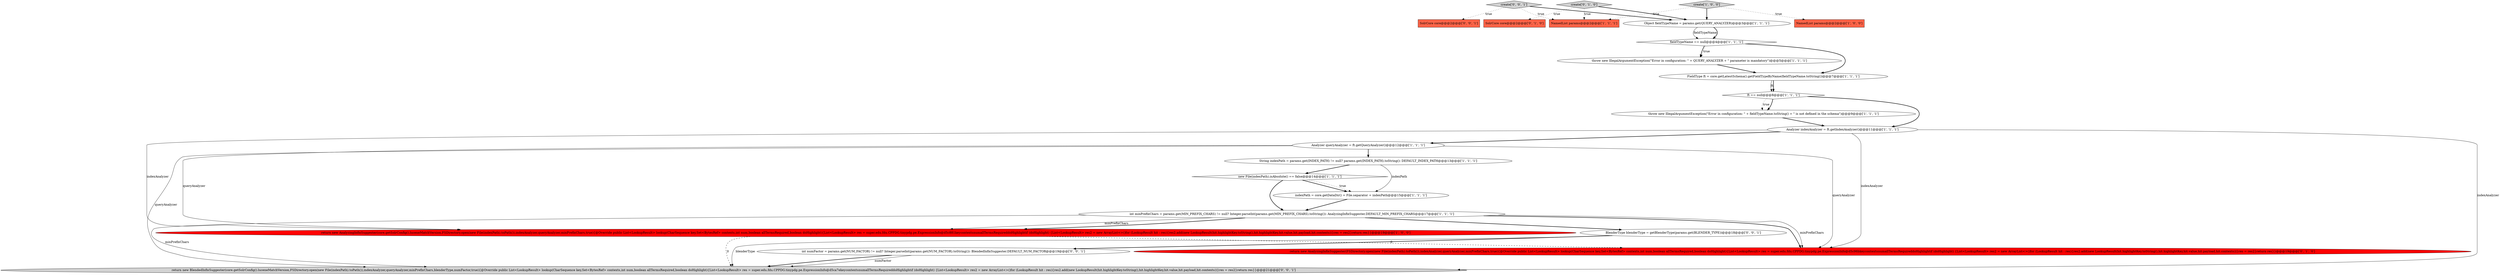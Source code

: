 digraph {
18 [style = filled, label = "create['0', '1', '0']", fillcolor = lightgray, shape = diamond image = "AAA0AAABBB2BBB"];
13 [style = filled, label = "int minPrefixChars = params.get(MIN_PREFIX_CHARS) != null? Integer.parseInt(params.get(MIN_PREFIX_CHARS).toString()): AnalyzingInfixSuggester.DEFAULT_MIN_PREFIX_CHARS@@@17@@@['1', '1', '1']", fillcolor = white, shape = ellipse image = "AAA0AAABBB1BBB"];
11 [style = filled, label = "Analyzer indexAnalyzer = ft.getIndexAnalyzer()@@@11@@@['1', '1', '1']", fillcolor = white, shape = ellipse image = "AAA0AAABBB1BBB"];
2 [style = filled, label = "FieldType ft = core.getLatestSchema().getFieldTypeByName(fieldTypeName.toString())@@@7@@@['1', '1', '1']", fillcolor = white, shape = ellipse image = "AAA0AAABBB1BBB"];
17 [style = filled, label = "return new AnalyzingInfixSuggester(FSDirectory.open(new File(indexPath).toPath()),indexAnalyzer,queryAnalyzer,minPrefixChars,true){@Override public List<LookupResult> lookup(CharSequence key,Set<BytesRef> contexts,int num,boolean allTermsRequired,boolean doHighlight){List<LookupResult> res = super.edu.fdu.CPPDG.tinypdg.pe.ExpressionInfo@d5c96bkeycontextsnumallTermsRequireddoHighlightif (doHighlight) {List<LookupResult> res2 = new ArrayList<>()for (LookupResult hit : res){res2.add(new LookupResult(hit.highlightKey.toString(),hit.highlightKey,hit.value,hit.payload,hit.contexts))}res = res2}return res}}@@@19@@@['0', '1', '0']", fillcolor = red, shape = ellipse image = "AAA1AAABBB2BBB"];
22 [style = filled, label = "int numFactor = params.get(NUM_FACTOR) != null? Integer.parseInt(params.get(NUM_FACTOR).toString()): BlendedInfixSuggester.DEFAULT_NUM_FACTOR@@@19@@@['0', '0', '1']", fillcolor = white, shape = ellipse image = "AAA0AAABBB3BBB"];
10 [style = filled, label = "String indexPath = params.get(INDEX_PATH) != null? params.get(INDEX_PATH).toString(): DEFAULT_INDEX_PATH@@@13@@@['1', '1', '1']", fillcolor = white, shape = ellipse image = "AAA0AAABBB1BBB"];
12 [style = filled, label = "NamedList params@@@2@@@['1', '1', '1']", fillcolor = tomato, shape = box image = "AAA0AAABBB1BBB"];
16 [style = filled, label = "SolrCore core@@@2@@@['0', '1', '0']", fillcolor = tomato, shape = box image = "AAA0AAABBB2BBB"];
20 [style = filled, label = "create['0', '0', '1']", fillcolor = lightgray, shape = diamond image = "AAA0AAABBB3BBB"];
19 [style = filled, label = "SolrCore core@@@2@@@['0', '0', '1']", fillcolor = tomato, shape = box image = "AAA0AAABBB3BBB"];
23 [style = filled, label = "BlenderType blenderType = getBlenderType(params.get(BLENDER_TYPE))@@@18@@@['0', '0', '1']", fillcolor = white, shape = ellipse image = "AAA0AAABBB3BBB"];
9 [style = filled, label = "return new AnalyzingInfixSuggester(core.getSolrConfig().luceneMatchVersion,FSDirectory.open(new File(indexPath).toPath()),indexAnalyzer,queryAnalyzer,minPrefixChars,true){@Override public List<LookupResult> lookup(CharSequence key,Set<BytesRef> contexts,int num,boolean allTermsRequired,boolean doHighlight){List<LookupResult> res = super.edu.fdu.CPPDG.tinypdg.pe.ExpressionInfo@d5c881keycontextsnumallTermsRequireddoHighlightif (doHighlight) {List<LookupResult> res2 = new ArrayList<>()for (LookupResult hit : res){res2.add(new LookupResult(hit.highlightKey.toString(),hit.highlightKey,hit.value,hit.payload,hit.contexts))}res = res2}return res}}@@@19@@@['1', '0', '0']", fillcolor = red, shape = ellipse image = "AAA1AAABBB1BBB"];
21 [style = filled, label = "return new BlendedInfixSuggester(core.getSolrConfig().luceneMatchVersion,FSDirectory.open(new File(indexPath).toPath()),indexAnalyzer,queryAnalyzer,minPrefixChars,blenderType,numFactor,true){@Override public List<LookupResult> lookup(CharSequence key,Set<BytesRef> contexts,int num,boolean allTermsRequired,boolean doHighlight){List<LookupResult> res = super.edu.fdu.CPPDG.tinypdg.pe.ExpressionInfo@d5ca7ekeycontextsnumallTermsRequireddoHighlightif (doHighlight) {List<LookupResult> res2 = new ArrayList<>()for (LookupResult hit : res){res2.add(new LookupResult(hit.highlightKey.toString(),hit.highlightKey,hit.value,hit.payload,hit.contexts))}res = res2}return res}}@@@21@@@['0', '0', '1']", fillcolor = lightgray, shape = ellipse image = "AAA0AAABBB3BBB"];
8 [style = filled, label = "new File(indexPath).isAbsolute() == false@@@14@@@['1', '1', '1']", fillcolor = white, shape = diamond image = "AAA0AAABBB1BBB"];
1 [style = filled, label = "throw new IllegalArgumentException(\"Error in configuration: \" + QUERY_ANALYZER + \" parameter is mandatory\")@@@5@@@['1', '1', '1']", fillcolor = white, shape = ellipse image = "AAA0AAABBB1BBB"];
5 [style = filled, label = "Object fieldTypeName = params.get(QUERY_ANALYZER)@@@3@@@['1', '1', '1']", fillcolor = white, shape = ellipse image = "AAA0AAABBB1BBB"];
15 [style = filled, label = "indexPath = core.getDataDir() + File.separator + indexPath@@@15@@@['1', '1', '1']", fillcolor = white, shape = ellipse image = "AAA0AAABBB1BBB"];
14 [style = filled, label = "throw new IllegalArgumentException(\"Error in configuration: \" + fieldTypeName.toString() + \" is not defined in the schema\")@@@9@@@['1', '1', '1']", fillcolor = white, shape = ellipse image = "AAA0AAABBB1BBB"];
7 [style = filled, label = "Analyzer queryAnalyzer = ft.getQueryAnalyzer()@@@12@@@['1', '1', '1']", fillcolor = white, shape = ellipse image = "AAA0AAABBB1BBB"];
4 [style = filled, label = "ft == null@@@8@@@['1', '1', '1']", fillcolor = white, shape = diamond image = "AAA0AAABBB1BBB"];
6 [style = filled, label = "fieldTypeName == null@@@4@@@['1', '1', '1']", fillcolor = white, shape = diamond image = "AAA0AAABBB1BBB"];
0 [style = filled, label = "NamedList params@@@2@@@['1', '0', '0']", fillcolor = tomato, shape = box image = "AAA0AAABBB1BBB"];
3 [style = filled, label = "create['1', '0', '0']", fillcolor = lightgray, shape = diamond image = "AAA0AAABBB1BBB"];
2->4 [style = solid, label="ft"];
4->14 [style = bold, label=""];
15->13 [style = bold, label=""];
8->15 [style = bold, label=""];
13->21 [style = solid, label="minPrefixChars"];
22->21 [style = solid, label="numFactor"];
13->9 [style = solid, label="minPrefixChars"];
7->10 [style = bold, label=""];
18->16 [style = dotted, label="true"];
5->6 [style = solid, label="fieldTypeName"];
6->1 [style = dotted, label="true"];
22->21 [style = bold, label=""];
8->15 [style = dotted, label="true"];
4->14 [style = dotted, label="true"];
7->17 [style = solid, label="queryAnalyzer"];
2->4 [style = bold, label=""];
20->5 [style = bold, label=""];
6->2 [style = bold, label=""];
6->1 [style = bold, label=""];
13->17 [style = bold, label=""];
10->15 [style = solid, label="indexPath"];
3->5 [style = bold, label=""];
18->12 [style = dotted, label="true"];
23->22 [style = bold, label=""];
5->6 [style = bold, label=""];
10->8 [style = bold, label=""];
9->21 [style = dashed, label="0"];
3->12 [style = dotted, label="true"];
11->9 [style = solid, label="indexAnalyzer"];
18->5 [style = bold, label=""];
9->17 [style = dashed, label="0"];
3->0 [style = dotted, label="true"];
13->23 [style = bold, label=""];
1->2 [style = bold, label=""];
23->21 [style = solid, label="blenderType"];
7->9 [style = solid, label="queryAnalyzer"];
13->9 [style = bold, label=""];
20->12 [style = dotted, label="true"];
20->19 [style = dotted, label="true"];
4->11 [style = bold, label=""];
14->11 [style = bold, label=""];
7->21 [style = solid, label="queryAnalyzer"];
11->21 [style = solid, label="indexAnalyzer"];
13->17 [style = solid, label="minPrefixChars"];
11->7 [style = bold, label=""];
8->13 [style = bold, label=""];
11->17 [style = solid, label="indexAnalyzer"];
}
